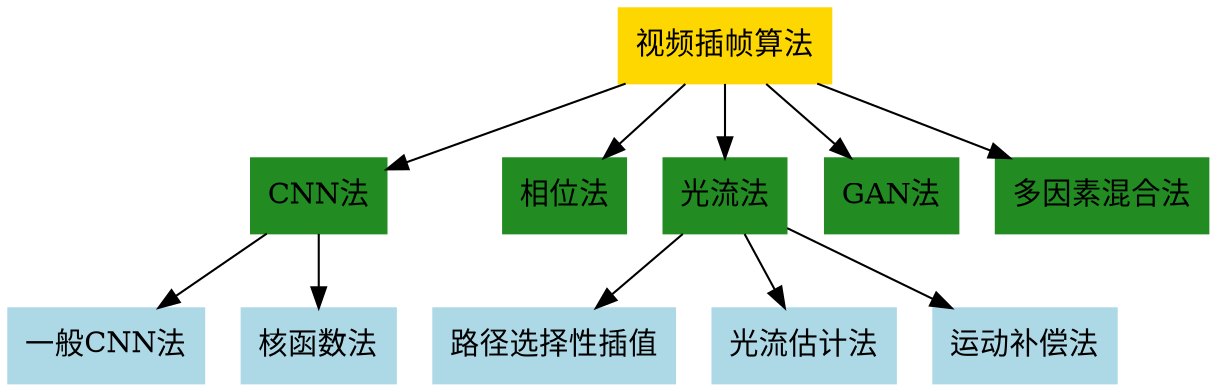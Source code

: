 digraph G{
  node[shape=box, style=filled];
  视频插帧算法[color=gold];
  node[color=forestgreen];
  视频插帧算法 -> {CNN法, 相位法, 光流法, GAN法, 多因素混合法};
  node[color=lightblue];
  CNN法 -> {一般CNN法, 核函数法};
  光流法 -> {路径选择性插值, 光流估计法, 运动补偿法};
}
